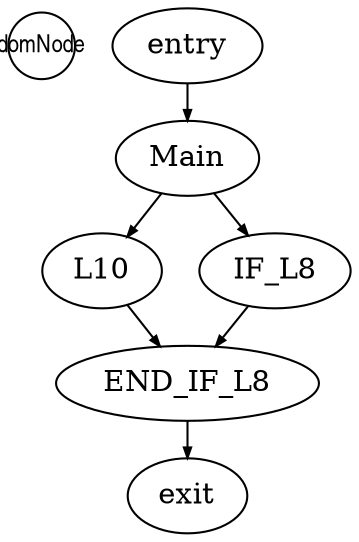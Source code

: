 digraph G {
  ranksep=.25;
  edge [arrowsize=.5]
  domNode [shape=circle, fontname="ArialNarrow",
        fontsize=12, fixedsize=true, height=.45];
  entry; Main; L10; IF_L8; END_IF_L8; exit; 
  entry -> Main;
  Main -> L10;
  Main -> IF_L8;
  L10 -> END_IF_L8;
  IF_L8 -> END_IF_L8;
  END_IF_L8 -> exit;
}
